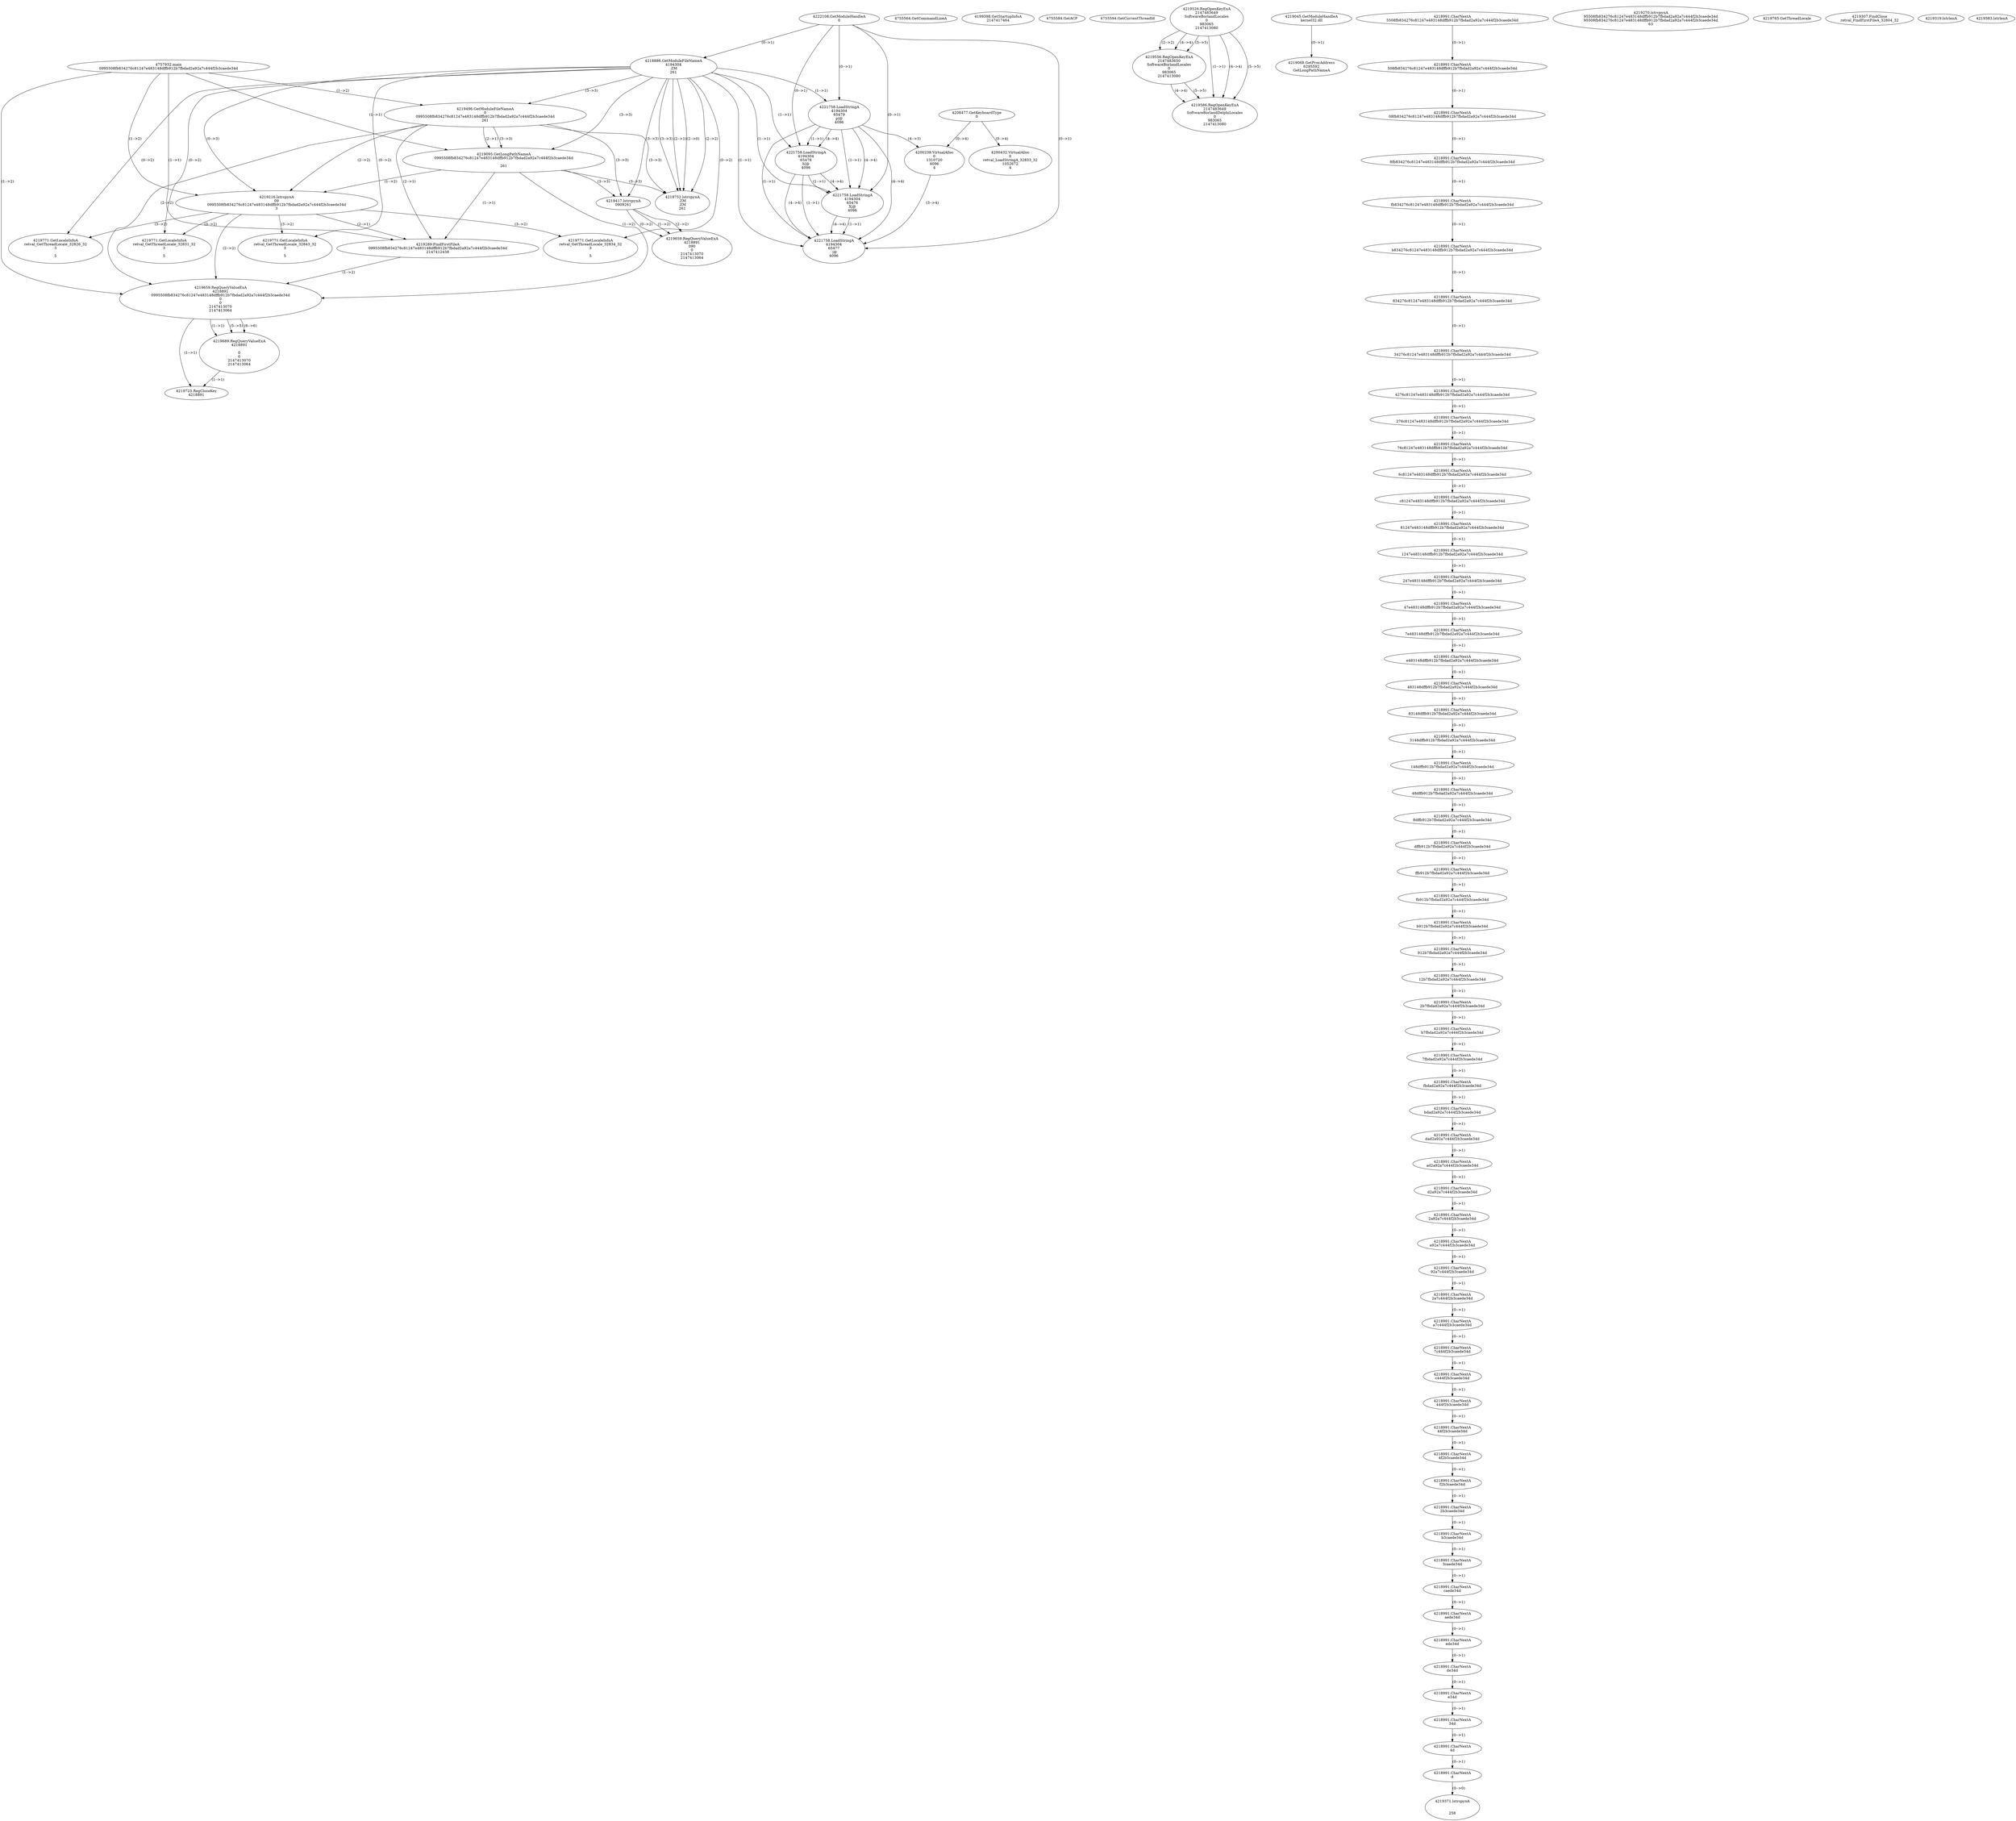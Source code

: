 // Global SCDG with merge call
digraph {
	0 [label="4757932.main
0995508fb834276c81247e483148dffb912b7fbdad2a92a7c444f2b3caede34d"]
	1 [label="4222108.GetModuleHandleA
0"]
	2 [label="4208477.GetKeyboardType
0"]
	3 [label="4755564.GetCommandLineA
"]
	4 [label="4199398.GetStartupInfoA
2147417464"]
	5 [label="4755584.GetACP
"]
	6 [label="4755594.GetCurrentThreadId
"]
	7 [label="4218886.GetModuleFileNameA
4194304
.ZM
261"]
	1 -> 7 [label="(0-->1)"]
	8 [label="4219496.GetModuleFileNameA
0
0995508fb834276c81247e483148dffb912b7fbdad2a92a7c444f2b3caede34d
261"]
	0 -> 8 [label="(1-->2)"]
	7 -> 8 [label="(3-->3)"]
	9 [label="4219526.RegOpenKeyExA
2147483649
Software\Borland\Locales
0
983065
2147413080"]
	10 [label="4219556.RegOpenKeyExA
2147483650
Software\Borland\Locales
0
983065
2147413080"]
	9 -> 10 [label="(2-->2)"]
	9 -> 10 [label="(4-->4)"]
	9 -> 10 [label="(5-->5)"]
	11 [label="4219586.RegOpenKeyExA
2147483649
Software\Borland\Delphi\Locales
0
983065
2147413080"]
	9 -> 11 [label="(1-->1)"]
	9 -> 11 [label="(4-->4)"]
	10 -> 11 [label="(4-->4)"]
	9 -> 11 [label="(5-->5)"]
	10 -> 11 [label="(5-->5)"]
	12 [label="4219045.GetModuleHandleA
kernel32.dll"]
	13 [label="4219068.GetProcAddress
6295592
GetLongPathNameA"]
	12 -> 13 [label="(0-->1)"]
	14 [label="4219095.GetLongPathNameA
0995508fb834276c81247e483148dffb912b7fbdad2a92a7c444f2b3caede34d

261"]
	0 -> 14 [label="(1-->1)"]
	8 -> 14 [label="(2-->1)"]
	7 -> 14 [label="(3-->3)"]
	8 -> 14 [label="(3-->3)"]
	15 [label="4219216.lstrcpynA
09
0995508fb834276c81247e483148dffb912b7fbdad2a92a7c444f2b3caede34d
3"]
	0 -> 15 [label="(1-->2)"]
	8 -> 15 [label="(2-->2)"]
	14 -> 15 [label="(1-->2)"]
	7 -> 15 [label="(0-->3)"]
	16 [label="4218991.CharNextA
5508fb834276c81247e483148dffb912b7fbdad2a92a7c444f2b3caede34d"]
	17 [label="4218991.CharNextA
508fb834276c81247e483148dffb912b7fbdad2a92a7c444f2b3caede34d"]
	16 -> 17 [label="(0-->1)"]
	18 [label="4218991.CharNextA
08fb834276c81247e483148dffb912b7fbdad2a92a7c444f2b3caede34d"]
	17 -> 18 [label="(0-->1)"]
	19 [label="4218991.CharNextA
8fb834276c81247e483148dffb912b7fbdad2a92a7c444f2b3caede34d"]
	18 -> 19 [label="(0-->1)"]
	20 [label="4218991.CharNextA
fb834276c81247e483148dffb912b7fbdad2a92a7c444f2b3caede34d"]
	19 -> 20 [label="(0-->1)"]
	21 [label="4218991.CharNextA
b834276c81247e483148dffb912b7fbdad2a92a7c444f2b3caede34d"]
	20 -> 21 [label="(0-->1)"]
	22 [label="4218991.CharNextA
834276c81247e483148dffb912b7fbdad2a92a7c444f2b3caede34d"]
	21 -> 22 [label="(0-->1)"]
	23 [label="4218991.CharNextA
34276c81247e483148dffb912b7fbdad2a92a7c444f2b3caede34d"]
	22 -> 23 [label="(0-->1)"]
	24 [label="4218991.CharNextA
4276c81247e483148dffb912b7fbdad2a92a7c444f2b3caede34d"]
	23 -> 24 [label="(0-->1)"]
	25 [label="4218991.CharNextA
276c81247e483148dffb912b7fbdad2a92a7c444f2b3caede34d"]
	24 -> 25 [label="(0-->1)"]
	26 [label="4218991.CharNextA
76c81247e483148dffb912b7fbdad2a92a7c444f2b3caede34d"]
	25 -> 26 [label="(0-->1)"]
	27 [label="4218991.CharNextA
6c81247e483148dffb912b7fbdad2a92a7c444f2b3caede34d"]
	26 -> 27 [label="(0-->1)"]
	28 [label="4218991.CharNextA
c81247e483148dffb912b7fbdad2a92a7c444f2b3caede34d"]
	27 -> 28 [label="(0-->1)"]
	29 [label="4218991.CharNextA
81247e483148dffb912b7fbdad2a92a7c444f2b3caede34d"]
	28 -> 29 [label="(0-->1)"]
	30 [label="4218991.CharNextA
1247e483148dffb912b7fbdad2a92a7c444f2b3caede34d"]
	29 -> 30 [label="(0-->1)"]
	31 [label="4218991.CharNextA
247e483148dffb912b7fbdad2a92a7c444f2b3caede34d"]
	30 -> 31 [label="(0-->1)"]
	32 [label="4218991.CharNextA
47e483148dffb912b7fbdad2a92a7c444f2b3caede34d"]
	31 -> 32 [label="(0-->1)"]
	33 [label="4218991.CharNextA
7e483148dffb912b7fbdad2a92a7c444f2b3caede34d"]
	32 -> 33 [label="(0-->1)"]
	34 [label="4218991.CharNextA
e483148dffb912b7fbdad2a92a7c444f2b3caede34d"]
	33 -> 34 [label="(0-->1)"]
	35 [label="4218991.CharNextA
483148dffb912b7fbdad2a92a7c444f2b3caede34d"]
	34 -> 35 [label="(0-->1)"]
	36 [label="4218991.CharNextA
83148dffb912b7fbdad2a92a7c444f2b3caede34d"]
	35 -> 36 [label="(0-->1)"]
	37 [label="4218991.CharNextA
3148dffb912b7fbdad2a92a7c444f2b3caede34d"]
	36 -> 37 [label="(0-->1)"]
	38 [label="4218991.CharNextA
148dffb912b7fbdad2a92a7c444f2b3caede34d"]
	37 -> 38 [label="(0-->1)"]
	39 [label="4218991.CharNextA
48dffb912b7fbdad2a92a7c444f2b3caede34d"]
	38 -> 39 [label="(0-->1)"]
	40 [label="4218991.CharNextA
8dffb912b7fbdad2a92a7c444f2b3caede34d"]
	39 -> 40 [label="(0-->1)"]
	41 [label="4218991.CharNextA
dffb912b7fbdad2a92a7c444f2b3caede34d"]
	40 -> 41 [label="(0-->1)"]
	42 [label="4218991.CharNextA
ffb912b7fbdad2a92a7c444f2b3caede34d"]
	41 -> 42 [label="(0-->1)"]
	43 [label="4218991.CharNextA
fb912b7fbdad2a92a7c444f2b3caede34d"]
	42 -> 43 [label="(0-->1)"]
	44 [label="4218991.CharNextA
b912b7fbdad2a92a7c444f2b3caede34d"]
	43 -> 44 [label="(0-->1)"]
	45 [label="4218991.CharNextA
912b7fbdad2a92a7c444f2b3caede34d"]
	44 -> 45 [label="(0-->1)"]
	46 [label="4218991.CharNextA
12b7fbdad2a92a7c444f2b3caede34d"]
	45 -> 46 [label="(0-->1)"]
	47 [label="4218991.CharNextA
2b7fbdad2a92a7c444f2b3caede34d"]
	46 -> 47 [label="(0-->1)"]
	48 [label="4218991.CharNextA
b7fbdad2a92a7c444f2b3caede34d"]
	47 -> 48 [label="(0-->1)"]
	49 [label="4218991.CharNextA
7fbdad2a92a7c444f2b3caede34d"]
	48 -> 49 [label="(0-->1)"]
	50 [label="4218991.CharNextA
fbdad2a92a7c444f2b3caede34d"]
	49 -> 50 [label="(0-->1)"]
	51 [label="4218991.CharNextA
bdad2a92a7c444f2b3caede34d"]
	50 -> 51 [label="(0-->1)"]
	52 [label="4218991.CharNextA
dad2a92a7c444f2b3caede34d"]
	51 -> 52 [label="(0-->1)"]
	53 [label="4218991.CharNextA
ad2a92a7c444f2b3caede34d"]
	52 -> 53 [label="(0-->1)"]
	54 [label="4218991.CharNextA
d2a92a7c444f2b3caede34d"]
	53 -> 54 [label="(0-->1)"]
	55 [label="4218991.CharNextA
2a92a7c444f2b3caede34d"]
	54 -> 55 [label="(0-->1)"]
	56 [label="4218991.CharNextA
a92a7c444f2b3caede34d"]
	55 -> 56 [label="(0-->1)"]
	57 [label="4218991.CharNextA
92a7c444f2b3caede34d"]
	56 -> 57 [label="(0-->1)"]
	58 [label="4218991.CharNextA
2a7c444f2b3caede34d"]
	57 -> 58 [label="(0-->1)"]
	59 [label="4218991.CharNextA
a7c444f2b3caede34d"]
	58 -> 59 [label="(0-->1)"]
	60 [label="4218991.CharNextA
7c444f2b3caede34d"]
	59 -> 60 [label="(0-->1)"]
	61 [label="4218991.CharNextA
c444f2b3caede34d"]
	60 -> 61 [label="(0-->1)"]
	62 [label="4218991.CharNextA
444f2b3caede34d"]
	61 -> 62 [label="(0-->1)"]
	63 [label="4218991.CharNextA
44f2b3caede34d"]
	62 -> 63 [label="(0-->1)"]
	64 [label="4218991.CharNextA
4f2b3caede34d"]
	63 -> 64 [label="(0-->1)"]
	65 [label="4218991.CharNextA
f2b3caede34d"]
	64 -> 65 [label="(0-->1)"]
	66 [label="4218991.CharNextA
2b3caede34d"]
	65 -> 66 [label="(0-->1)"]
	67 [label="4218991.CharNextA
b3caede34d"]
	66 -> 67 [label="(0-->1)"]
	68 [label="4218991.CharNextA
3caede34d"]
	67 -> 68 [label="(0-->1)"]
	69 [label="4218991.CharNextA
caede34d"]
	68 -> 69 [label="(0-->1)"]
	70 [label="4218991.CharNextA
aede34d"]
	69 -> 70 [label="(0-->1)"]
	71 [label="4218991.CharNextA
ede34d"]
	70 -> 71 [label="(0-->1)"]
	72 [label="4218991.CharNextA
de34d"]
	71 -> 72 [label="(0-->1)"]
	73 [label="4218991.CharNextA
e34d"]
	72 -> 73 [label="(0-->1)"]
	74 [label="4218991.CharNextA
34d"]
	73 -> 74 [label="(0-->1)"]
	75 [label="4218991.CharNextA
4d"]
	74 -> 75 [label="(0-->1)"]
	76 [label="4218991.CharNextA
d"]
	75 -> 76 [label="(0-->1)"]
	77 [label="4219270.lstrcpynA
95508fb834276c81247e483148dffb912b7fbdad2a92a7c444f2b3caede34d
95508fb834276c81247e483148dffb912b7fbdad2a92a7c444f2b3caede34d
63"]
	78 [label="4219289.FindFirstFileA
0995508fb834276c81247e483148dffb912b7fbdad2a92a7c444f2b3caede34d
2147412438"]
	0 -> 78 [label="(1-->1)"]
	8 -> 78 [label="(2-->1)"]
	14 -> 78 [label="(1-->1)"]
	15 -> 78 [label="(2-->1)"]
	79 [label="4219659.RegQueryValueExA
4218891
0995508fb834276c81247e483148dffb912b7fbdad2a92a7c444f2b3caede34d
0
0
2147413070
2147413064"]
	0 -> 79 [label="(1-->2)"]
	8 -> 79 [label="(2-->2)"]
	14 -> 79 [label="(1-->2)"]
	15 -> 79 [label="(2-->2)"]
	78 -> 79 [label="(1-->2)"]
	80 [label="4219689.RegQueryValueExA
4218891

0
0
2147413070
2147413064"]
	79 -> 80 [label="(1-->1)"]
	79 -> 80 [label="(5-->5)"]
	79 -> 80 [label="(6-->6)"]
	81 [label="4219723.RegCloseKey
4218891"]
	79 -> 81 [label="(1-->1)"]
	80 -> 81 [label="(1-->1)"]
	82 [label="4219752.lstrcpynA
.ZM
.ZM
261"]
	7 -> 82 [label="(2-->1)"]
	7 -> 82 [label="(2-->2)"]
	7 -> 82 [label="(3-->3)"]
	8 -> 82 [label="(3-->3)"]
	14 -> 82 [label="(3-->3)"]
	7 -> 82 [label="(2-->0)"]
	83 [label="4219765.GetThreadLocale
"]
	84 [label="4219771.GetLocaleInfoA
retval_GetThreadLocale_32834_32
3

5"]
	7 -> 84 [label="(0-->2)"]
	15 -> 84 [label="(3-->2)"]
	85 [label="4221758.LoadStringA
4194304
65479
p|@
4096"]
	1 -> 85 [label="(0-->1)"]
	7 -> 85 [label="(1-->1)"]
	86 [label="4200238.VirtualAlloc
0
1310720
4096
4"]
	85 -> 86 [label="(4-->3)"]
	2 -> 86 [label="(0-->4)"]
	87 [label="4219307.FindClose
retval_FindFirstFileA_32804_32"]
	88 [label="4219319.lstrlenA
"]
	89 [label="4219371.lstrcpynA


258"]
	76 -> 89 [label="(0-->0)"]
	90 [label="4219383.lstrlenA
"]
	91 [label="4219417.lstrcpynA
09\
09\
261"]
	7 -> 91 [label="(3-->3)"]
	8 -> 91 [label="(3-->3)"]
	14 -> 91 [label="(3-->3)"]
	92 [label="4219659.RegQueryValueExA
4218891
09\
0
0
2147413070
2147413064"]
	91 -> 92 [label="(1-->2)"]
	91 -> 92 [label="(2-->2)"]
	91 -> 92 [label="(0-->2)"]
	93 [label="4219771.GetLocaleInfoA
retval_GetThreadLocale_32831_32
3

5"]
	7 -> 93 [label="(0-->2)"]
	15 -> 93 [label="(3-->2)"]
	94 [label="4200432.VirtualAlloc
0
retval_LoadStringA_32833_32
1052672
4"]
	2 -> 94 [label="(0-->4)"]
	95 [label="4219771.GetLocaleInfoA
retval_GetThreadLocale_32826_32
3

5"]
	7 -> 95 [label="(0-->2)"]
	15 -> 95 [label="(3-->2)"]
	96 [label="4221758.LoadStringA
4194304
65478
h|@
4096"]
	1 -> 96 [label="(0-->1)"]
	7 -> 96 [label="(1-->1)"]
	85 -> 96 [label="(1-->1)"]
	85 -> 96 [label="(4-->4)"]
	97 [label="4221758.LoadStringA
4194304
65476
X|@
4096"]
	1 -> 97 [label="(0-->1)"]
	7 -> 97 [label="(1-->1)"]
	85 -> 97 [label="(1-->1)"]
	96 -> 97 [label="(1-->1)"]
	85 -> 97 [label="(4-->4)"]
	96 -> 97 [label="(4-->4)"]
	98 [label="4219771.GetLocaleInfoA
retval_GetThreadLocale_32843_32
3

5"]
	7 -> 98 [label="(0-->2)"]
	15 -> 98 [label="(3-->2)"]
	99 [label="4221758.LoadStringA
4194304
65477
`|@
4096"]
	1 -> 99 [label="(0-->1)"]
	7 -> 99 [label="(1-->1)"]
	85 -> 99 [label="(1-->1)"]
	96 -> 99 [label="(1-->1)"]
	97 -> 99 [label="(1-->1)"]
	85 -> 99 [label="(4-->4)"]
	86 -> 99 [label="(3-->4)"]
	96 -> 99 [label="(4-->4)"]
	97 -> 99 [label="(4-->4)"]
}
